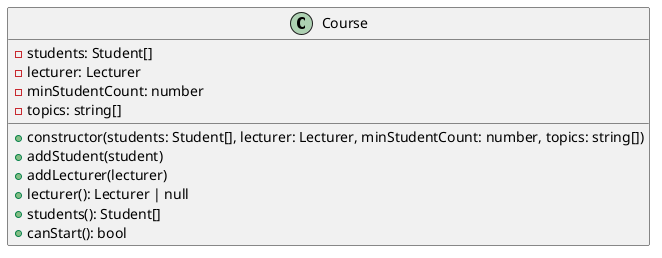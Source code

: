 @startuml
class Course {
    - students: Student[]
    - lecturer: Lecturer
    - minStudentCount: number
    - topics: string[]

    + constructor(students: Student[], lecturer: Lecturer, minStudentCount: number, topics: string[])
    + addStudent(student)
    + addLecturer(lecturer)
    + lecturer(): Lecturer | null
    + students(): Student[]
    + canStart(): bool
}
@enduml